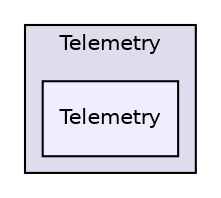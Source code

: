 digraph "C:/Workspace/Simple_HVAC_telemetry/Telemetry/Telemetry" {
  compound=true
  node [ fontsize="10", fontname="Helvetica"];
  edge [ labelfontsize="10", labelfontname="Helvetica"];
  subgraph clusterdir_ea190c066b0db487b380f7ebab3cd8e2 {
    graph [ bgcolor="#ddddee", pencolor="black", label="Telemetry" fontname="Helvetica", fontsize="10", URL="dir_ea190c066b0db487b380f7ebab3cd8e2.html"]
  dir_524db600a90a36c3aa07792d521f0656 [shape=box, label="Telemetry", style="filled", fillcolor="#eeeeff", pencolor="black", URL="dir_524db600a90a36c3aa07792d521f0656.html"];
  }
}
